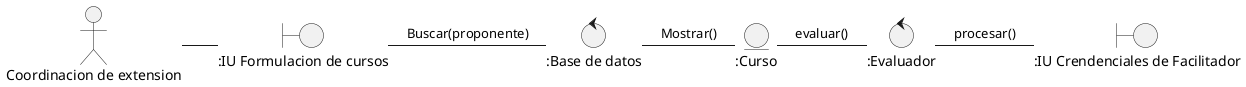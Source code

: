 @startuml analisisClaseDiagramaUC8

actor  "Coordinacion de extension" as Coordinacion
boundary ":IU Formulacion de cursos" as FormulacionCurso
control ":Base de datos" as Controlador
entity ":Curso" as Curso
boundary ":IU Crendenciales de Facilitador" as Credenciales
control ":Evaluador" as Evaluacion
Coordinacion -r- FormulacionCurso
FormulacionCurso -r- Controlador: Buscar(proponente) 
Controlador -r- Curso: Mostrar()
Curso -r- Evaluacion: evaluar() 
Evaluacion -r- Credenciales: procesar()

@enduml 